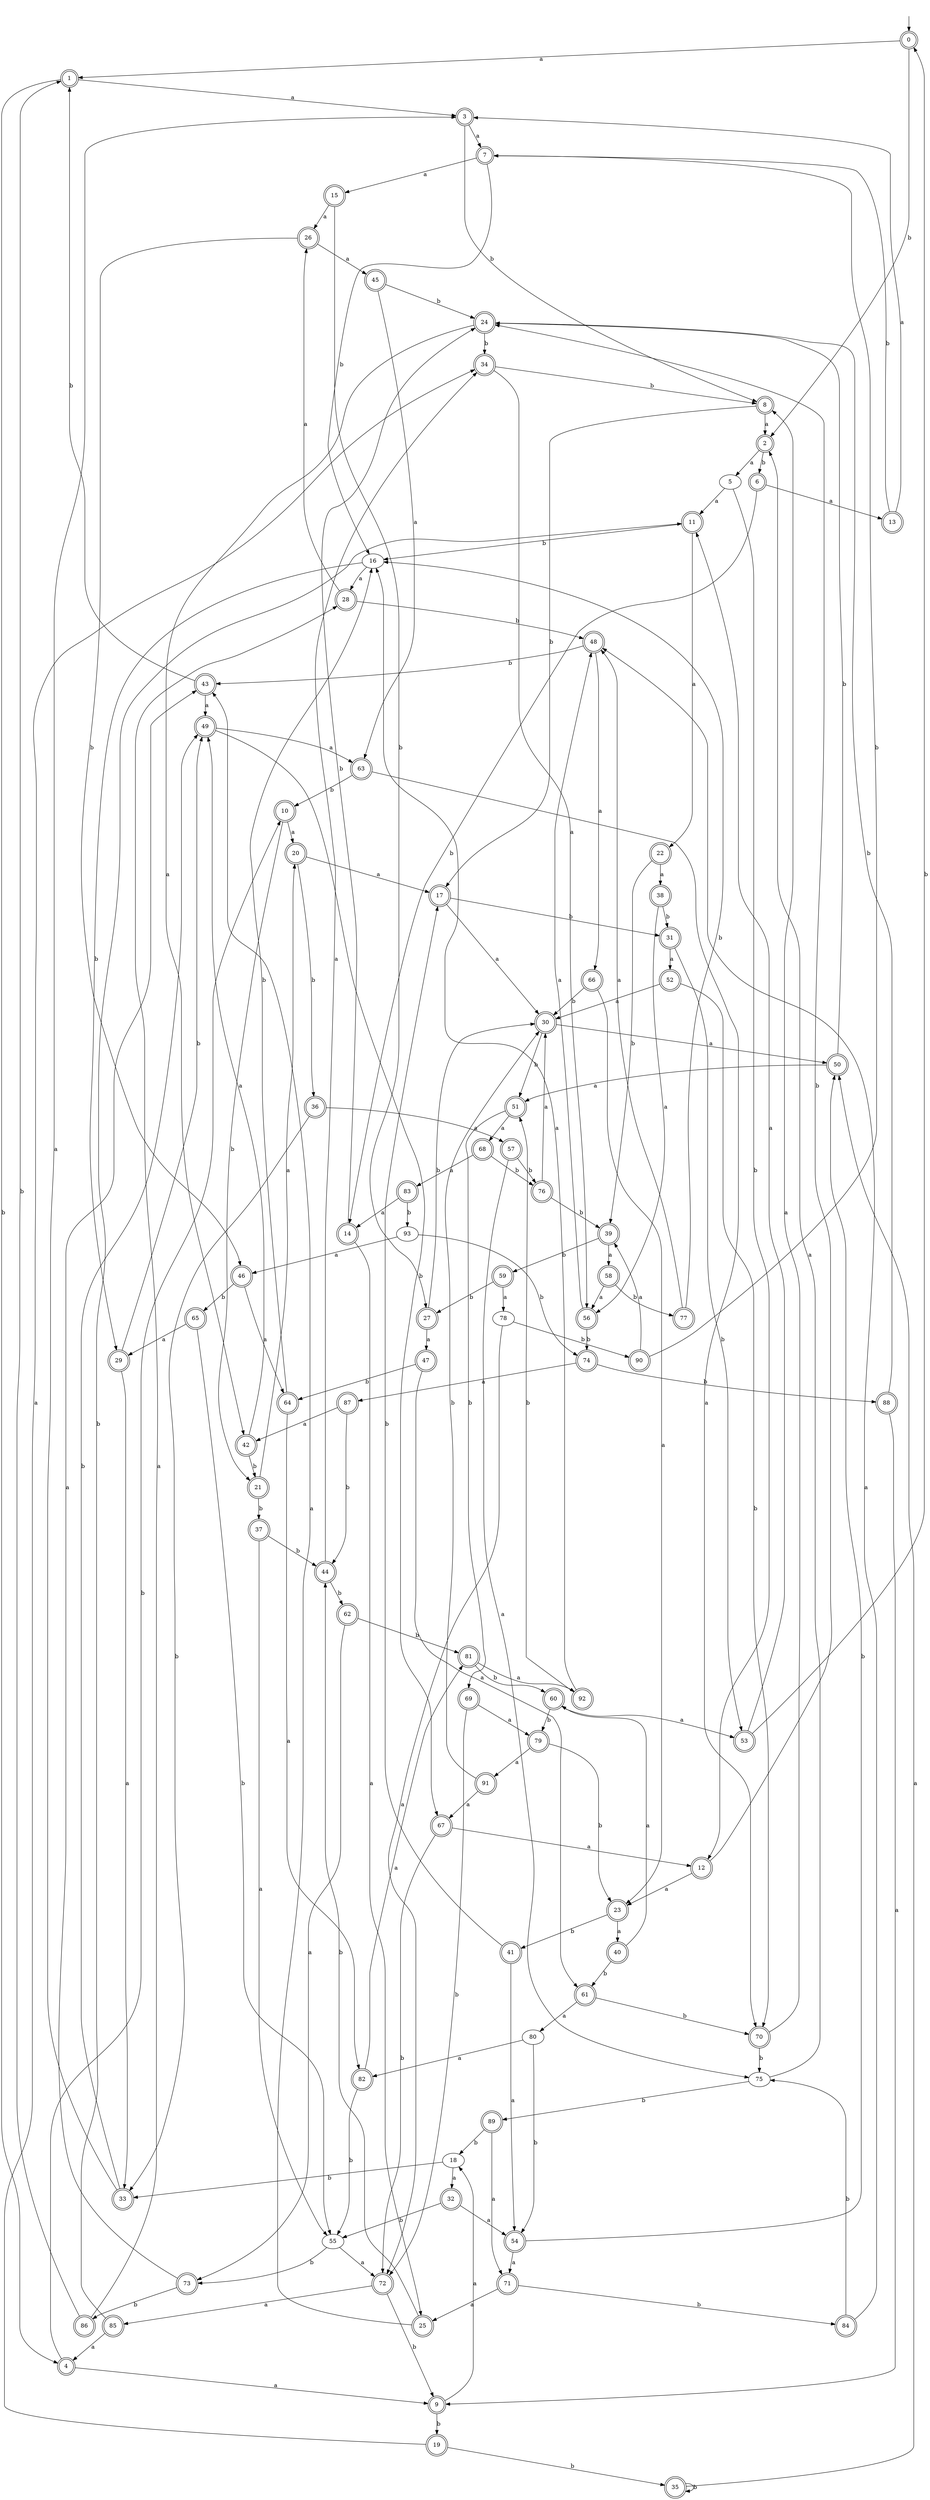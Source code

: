 digraph RandomDFA {
  __start0 [label="", shape=none];
  __start0 -> 0 [label=""];
  0 [shape=circle] [shape=doublecircle]
  0 -> 1 [label="a"]
  0 -> 2 [label="b"]
  1 [shape=doublecircle]
  1 -> 3 [label="a"]
  1 -> 4 [label="b"]
  2 [shape=doublecircle]
  2 -> 5 [label="a"]
  2 -> 6 [label="b"]
  3 [shape=doublecircle]
  3 -> 7 [label="a"]
  3 -> 8 [label="b"]
  4 [shape=doublecircle]
  4 -> 9 [label="a"]
  4 -> 10 [label="b"]
  5
  5 -> 11 [label="a"]
  5 -> 12 [label="b"]
  6 [shape=doublecircle]
  6 -> 13 [label="a"]
  6 -> 14 [label="b"]
  7 [shape=doublecircle]
  7 -> 15 [label="a"]
  7 -> 16 [label="b"]
  8 [shape=doublecircle]
  8 -> 2 [label="a"]
  8 -> 17 [label="b"]
  9 [shape=doublecircle]
  9 -> 18 [label="a"]
  9 -> 19 [label="b"]
  10 [shape=doublecircle]
  10 -> 20 [label="a"]
  10 -> 21 [label="b"]
  11 [shape=doublecircle]
  11 -> 22 [label="a"]
  11 -> 16 [label="b"]
  12 [shape=doublecircle]
  12 -> 23 [label="a"]
  12 -> 24 [label="b"]
  13 [shape=doublecircle]
  13 -> 3 [label="a"]
  13 -> 7 [label="b"]
  14 [shape=doublecircle]
  14 -> 25 [label="a"]
  14 -> 24 [label="b"]
  15 [shape=doublecircle]
  15 -> 26 [label="a"]
  15 -> 27 [label="b"]
  16
  16 -> 28 [label="a"]
  16 -> 29 [label="b"]
  17 [shape=doublecircle]
  17 -> 30 [label="a"]
  17 -> 31 [label="b"]
  18
  18 -> 32 [label="a"]
  18 -> 33 [label="b"]
  19 [shape=doublecircle]
  19 -> 34 [label="a"]
  19 -> 35 [label="b"]
  20 [shape=doublecircle]
  20 -> 17 [label="a"]
  20 -> 36 [label="b"]
  21 [shape=doublecircle]
  21 -> 20 [label="a"]
  21 -> 37 [label="b"]
  22 [shape=doublecircle]
  22 -> 38 [label="a"]
  22 -> 39 [label="b"]
  23 [shape=doublecircle]
  23 -> 40 [label="a"]
  23 -> 41 [label="b"]
  24 [shape=doublecircle]
  24 -> 42 [label="a"]
  24 -> 34 [label="b"]
  25 [shape=doublecircle]
  25 -> 43 [label="a"]
  25 -> 44 [label="b"]
  26 [shape=doublecircle]
  26 -> 45 [label="a"]
  26 -> 46 [label="b"]
  27 [shape=doublecircle]
  27 -> 47 [label="a"]
  27 -> 30 [label="b"]
  28 [shape=doublecircle]
  28 -> 26 [label="a"]
  28 -> 48 [label="b"]
  29 [shape=doublecircle]
  29 -> 33 [label="a"]
  29 -> 49 [label="b"]
  30 [shape=doublecircle]
  30 -> 50 [label="a"]
  30 -> 51 [label="b"]
  31 [shape=doublecircle]
  31 -> 52 [label="a"]
  31 -> 53 [label="b"]
  32 [shape=doublecircle]
  32 -> 54 [label="a"]
  32 -> 55 [label="b"]
  33 [shape=doublecircle]
  33 -> 3 [label="a"]
  33 -> 49 [label="b"]
  34 [shape=doublecircle]
  34 -> 56 [label="a"]
  34 -> 8 [label="b"]
  35 [shape=doublecircle]
  35 -> 50 [label="a"]
  35 -> 35 [label="b"]
  36 [shape=doublecircle]
  36 -> 57 [label="a"]
  36 -> 33 [label="b"]
  37 [shape=doublecircle]
  37 -> 55 [label="a"]
  37 -> 44 [label="b"]
  38 [shape=doublecircle]
  38 -> 56 [label="a"]
  38 -> 31 [label="b"]
  39 [shape=doublecircle]
  39 -> 58 [label="a"]
  39 -> 59 [label="b"]
  40 [shape=doublecircle]
  40 -> 60 [label="a"]
  40 -> 61 [label="b"]
  41 [shape=doublecircle]
  41 -> 54 [label="a"]
  41 -> 17 [label="b"]
  42 [shape=doublecircle]
  42 -> 49 [label="a"]
  42 -> 21 [label="b"]
  43 [shape=doublecircle]
  43 -> 49 [label="a"]
  43 -> 1 [label="b"]
  44 [shape=doublecircle]
  44 -> 34 [label="a"]
  44 -> 62 [label="b"]
  45 [shape=doublecircle]
  45 -> 63 [label="a"]
  45 -> 24 [label="b"]
  46 [shape=doublecircle]
  46 -> 64 [label="a"]
  46 -> 65 [label="b"]
  47 [shape=doublecircle]
  47 -> 61 [label="a"]
  47 -> 64 [label="b"]
  48 [shape=doublecircle]
  48 -> 66 [label="a"]
  48 -> 43 [label="b"]
  49 [shape=doublecircle]
  49 -> 63 [label="a"]
  49 -> 67 [label="b"]
  50 [shape=doublecircle]
  50 -> 51 [label="a"]
  50 -> 24 [label="b"]
  51 [shape=doublecircle]
  51 -> 68 [label="a"]
  51 -> 69 [label="b"]
  52 [shape=doublecircle]
  52 -> 30 [label="a"]
  52 -> 70 [label="b"]
  53 [shape=doublecircle]
  53 -> 11 [label="a"]
  53 -> 0 [label="b"]
  54 [shape=doublecircle]
  54 -> 71 [label="a"]
  54 -> 50 [label="b"]
  55
  55 -> 72 [label="a"]
  55 -> 73 [label="b"]
  56 [shape=doublecircle]
  56 -> 48 [label="a"]
  56 -> 74 [label="b"]
  57 [shape=doublecircle]
  57 -> 75 [label="a"]
  57 -> 76 [label="b"]
  58 [shape=doublecircle]
  58 -> 56 [label="a"]
  58 -> 77 [label="b"]
  59 [shape=doublecircle]
  59 -> 78 [label="a"]
  59 -> 27 [label="b"]
  60 [shape=doublecircle]
  60 -> 53 [label="a"]
  60 -> 79 [label="b"]
  61 [shape=doublecircle]
  61 -> 80 [label="a"]
  61 -> 70 [label="b"]
  62 [shape=doublecircle]
  62 -> 73 [label="a"]
  62 -> 81 [label="b"]
  63 [shape=doublecircle]
  63 -> 70 [label="a"]
  63 -> 10 [label="b"]
  64 [shape=doublecircle]
  64 -> 82 [label="a"]
  64 -> 16 [label="b"]
  65 [shape=doublecircle]
  65 -> 29 [label="a"]
  65 -> 55 [label="b"]
  66 [shape=doublecircle]
  66 -> 23 [label="a"]
  66 -> 30 [label="b"]
  67 [shape=doublecircle]
  67 -> 12 [label="a"]
  67 -> 72 [label="b"]
  68 [shape=doublecircle]
  68 -> 83 [label="a"]
  68 -> 76 [label="b"]
  69 [shape=doublecircle]
  69 -> 79 [label="a"]
  69 -> 72 [label="b"]
  70 [shape=doublecircle]
  70 -> 8 [label="a"]
  70 -> 75 [label="b"]
  71 [shape=doublecircle]
  71 -> 25 [label="a"]
  71 -> 84 [label="b"]
  72 [shape=doublecircle]
  72 -> 85 [label="a"]
  72 -> 9 [label="b"]
  73 [shape=doublecircle]
  73 -> 43 [label="a"]
  73 -> 86 [label="b"]
  74 [shape=doublecircle]
  74 -> 87 [label="a"]
  74 -> 88 [label="b"]
  75
  75 -> 2 [label="a"]
  75 -> 89 [label="b"]
  76 [shape=doublecircle]
  76 -> 30 [label="a"]
  76 -> 39 [label="b"]
  77 [shape=doublecircle]
  77 -> 48 [label="a"]
  77 -> 16 [label="b"]
  78
  78 -> 72 [label="a"]
  78 -> 90 [label="b"]
  79 [shape=doublecircle]
  79 -> 91 [label="a"]
  79 -> 23 [label="b"]
  80
  80 -> 82 [label="a"]
  80 -> 54 [label="b"]
  81 [shape=doublecircle]
  81 -> 92 [label="a"]
  81 -> 60 [label="b"]
  82 [shape=doublecircle]
  82 -> 81 [label="a"]
  82 -> 55 [label="b"]
  83 [shape=doublecircle]
  83 -> 14 [label="a"]
  83 -> 93 [label="b"]
  84 [shape=doublecircle]
  84 -> 48 [label="a"]
  84 -> 75 [label="b"]
  85 [shape=doublecircle]
  85 -> 4 [label="a"]
  85 -> 11 [label="b"]
  86 [shape=doublecircle]
  86 -> 28 [label="a"]
  86 -> 1 [label="b"]
  87 [shape=doublecircle]
  87 -> 42 [label="a"]
  87 -> 44 [label="b"]
  88 [shape=doublecircle]
  88 -> 9 [label="a"]
  88 -> 24 [label="b"]
  89 [shape=doublecircle]
  89 -> 71 [label="a"]
  89 -> 18 [label="b"]
  90 [shape=doublecircle]
  90 -> 39 [label="a"]
  90 -> 7 [label="b"]
  91 [shape=doublecircle]
  91 -> 67 [label="a"]
  91 -> 30 [label="b"]
  92 [shape=doublecircle]
  92 -> 16 [label="a"]
  92 -> 51 [label="b"]
  93
  93 -> 46 [label="a"]
  93 -> 74 [label="b"]
}

